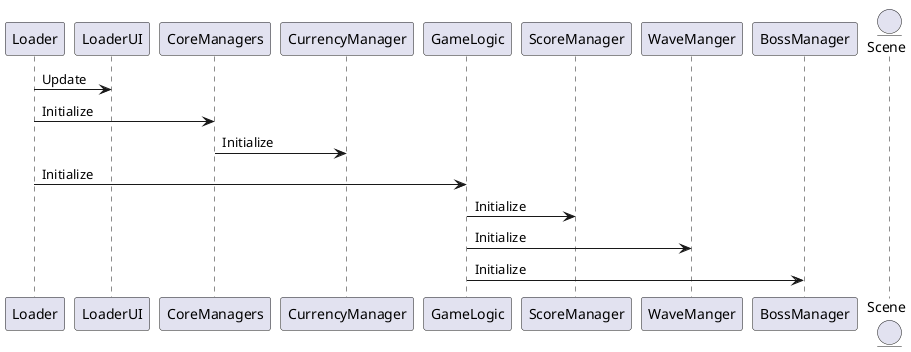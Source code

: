 ﻿@startuml
'https://plantuml.com/sequence-diagram

participant Loader
participant LoaderUI
participant CoreManagers
participant CurrencyManager

participant GameLogic
participant ScoreManager
participant WaveManger
participant BossManager

entity Scene

Loader -> LoaderUI: Update
Loader -> CoreManagers: Initialize
CoreManagers -> CurrencyManager: Initialize

Loader -> GameLogic: Initialize
GameLogic -> ScoreManager: Initialize
GameLogic -> WaveManger: Initialize
GameLogic -> BossManager: Initialize

@enduml
